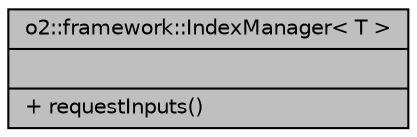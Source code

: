 digraph "o2::framework::IndexManager&lt; T &gt;"
{
 // INTERACTIVE_SVG=YES
  bgcolor="transparent";
  edge [fontname="Helvetica",fontsize="10",labelfontname="Helvetica",labelfontsize="10"];
  node [fontname="Helvetica",fontsize="10",shape=record];
  Node1 [label="{o2::framework::IndexManager\< T \>\n||+ requestInputs()\l}",height=0.2,width=0.4,color="black", fillcolor="grey75", style="filled", fontcolor="black"];
}

